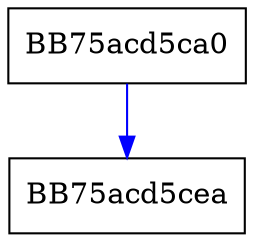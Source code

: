 digraph ems_init_module {
  node [shape="box"];
  graph [splines=ortho];
  BB75acd5ca0 -> BB75acd5cea [color="blue"];
}